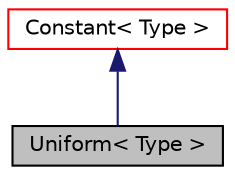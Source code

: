digraph "Uniform&lt; Type &gt;"
{
  bgcolor="transparent";
  edge [fontname="Helvetica",fontsize="10",labelfontname="Helvetica",labelfontsize="10"];
  node [fontname="Helvetica",fontsize="10",shape=record];
  Node1 [label="Uniform\< Type \>",height=0.2,width=0.4,color="black", fillcolor="grey75", style="filled" fontcolor="black"];
  Node2 -> Node1 [dir="back",color="midnightblue",fontsize="10",style="solid",fontname="Helvetica"];
  Node2 [label="Constant\< Type \>",height=0.2,width=0.4,color="red",URL="$classFoam_1_1Function1Types_1_1Constant.html",tooltip="Templated function that returns a constant value. "];
}
